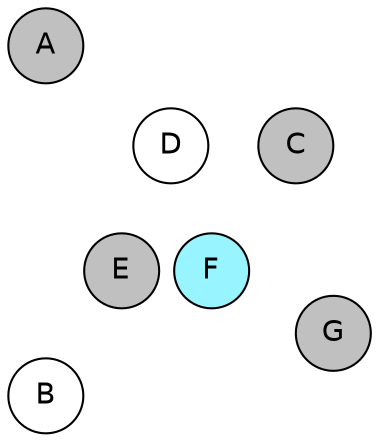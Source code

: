 
graph {

layout = circo;
mindist = .1

node [shape = circle, fontname = Helvetica, margin = 0, style = filled]
edge [style=invis]

subgraph 1 {
	E -- F -- F# -- G -- G# -- A -- A# -- B -- C -- C# -- D -- D# -- E
}

C [fillcolor = gray];
C# [fillcolor = white];
D [fillcolor = white];
D# [fillcolor = white];
E [fillcolor = gray];
F [fillcolor = cadetblue1];
F# [fillcolor = white];
G [fillcolor = gray];
G# [fillcolor = white];
A [fillcolor = gray];
A# [fillcolor = white];
B [fillcolor = white];
}
